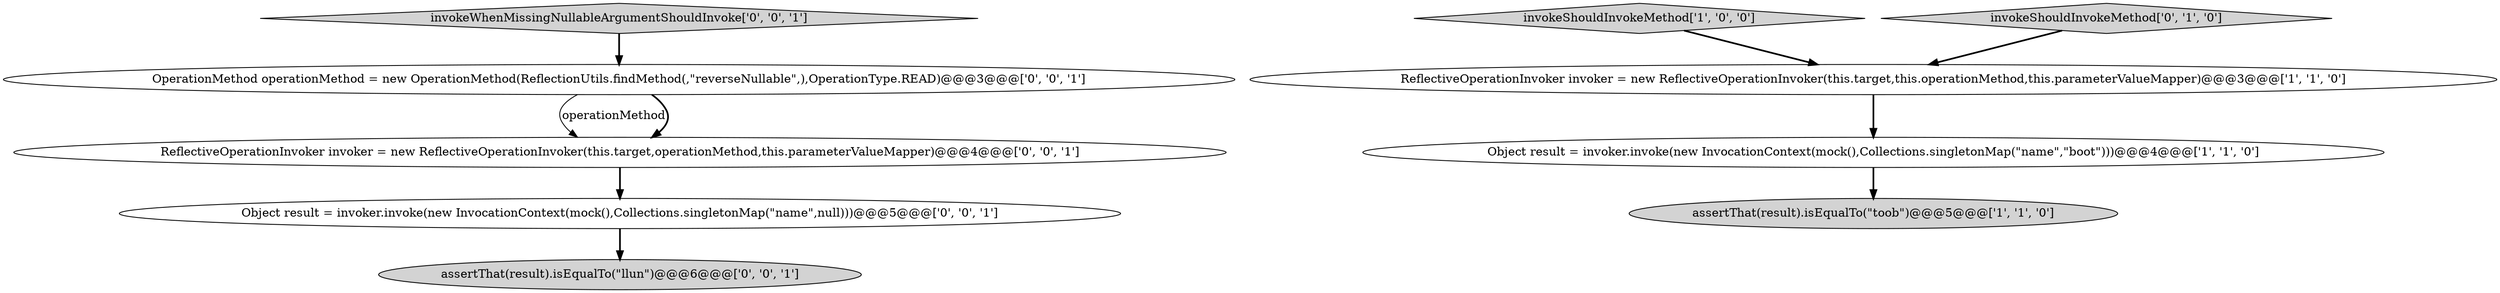 digraph {
5 [style = filled, label = "assertThat(result).isEqualTo(\"llun\")@@@6@@@['0', '0', '1']", fillcolor = lightgray, shape = ellipse image = "AAA0AAABBB3BBB"];
2 [style = filled, label = "ReflectiveOperationInvoker invoker = new ReflectiveOperationInvoker(this.target,this.operationMethod,this.parameterValueMapper)@@@3@@@['1', '1', '0']", fillcolor = white, shape = ellipse image = "AAA0AAABBB1BBB"];
1 [style = filled, label = "invokeShouldInvokeMethod['1', '0', '0']", fillcolor = lightgray, shape = diamond image = "AAA0AAABBB1BBB"];
7 [style = filled, label = "ReflectiveOperationInvoker invoker = new ReflectiveOperationInvoker(this.target,operationMethod,this.parameterValueMapper)@@@4@@@['0', '0', '1']", fillcolor = white, shape = ellipse image = "AAA0AAABBB3BBB"];
8 [style = filled, label = "OperationMethod operationMethod = new OperationMethod(ReflectionUtils.findMethod(,\"reverseNullable\",),OperationType.READ)@@@3@@@['0', '0', '1']", fillcolor = white, shape = ellipse image = "AAA0AAABBB3BBB"];
4 [style = filled, label = "invokeShouldInvokeMethod['0', '1', '0']", fillcolor = lightgray, shape = diamond image = "AAA0AAABBB2BBB"];
9 [style = filled, label = "Object result = invoker.invoke(new InvocationContext(mock(),Collections.singletonMap(\"name\",null)))@@@5@@@['0', '0', '1']", fillcolor = white, shape = ellipse image = "AAA0AAABBB3BBB"];
0 [style = filled, label = "assertThat(result).isEqualTo(\"toob\")@@@5@@@['1', '1', '0']", fillcolor = lightgray, shape = ellipse image = "AAA0AAABBB1BBB"];
3 [style = filled, label = "Object result = invoker.invoke(new InvocationContext(mock(),Collections.singletonMap(\"name\",\"boot\")))@@@4@@@['1', '1', '0']", fillcolor = white, shape = ellipse image = "AAA0AAABBB1BBB"];
6 [style = filled, label = "invokeWhenMissingNullableArgumentShouldInvoke['0', '0', '1']", fillcolor = lightgray, shape = diamond image = "AAA0AAABBB3BBB"];
9->5 [style = bold, label=""];
7->9 [style = bold, label=""];
6->8 [style = bold, label=""];
1->2 [style = bold, label=""];
8->7 [style = solid, label="operationMethod"];
4->2 [style = bold, label=""];
3->0 [style = bold, label=""];
8->7 [style = bold, label=""];
2->3 [style = bold, label=""];
}
